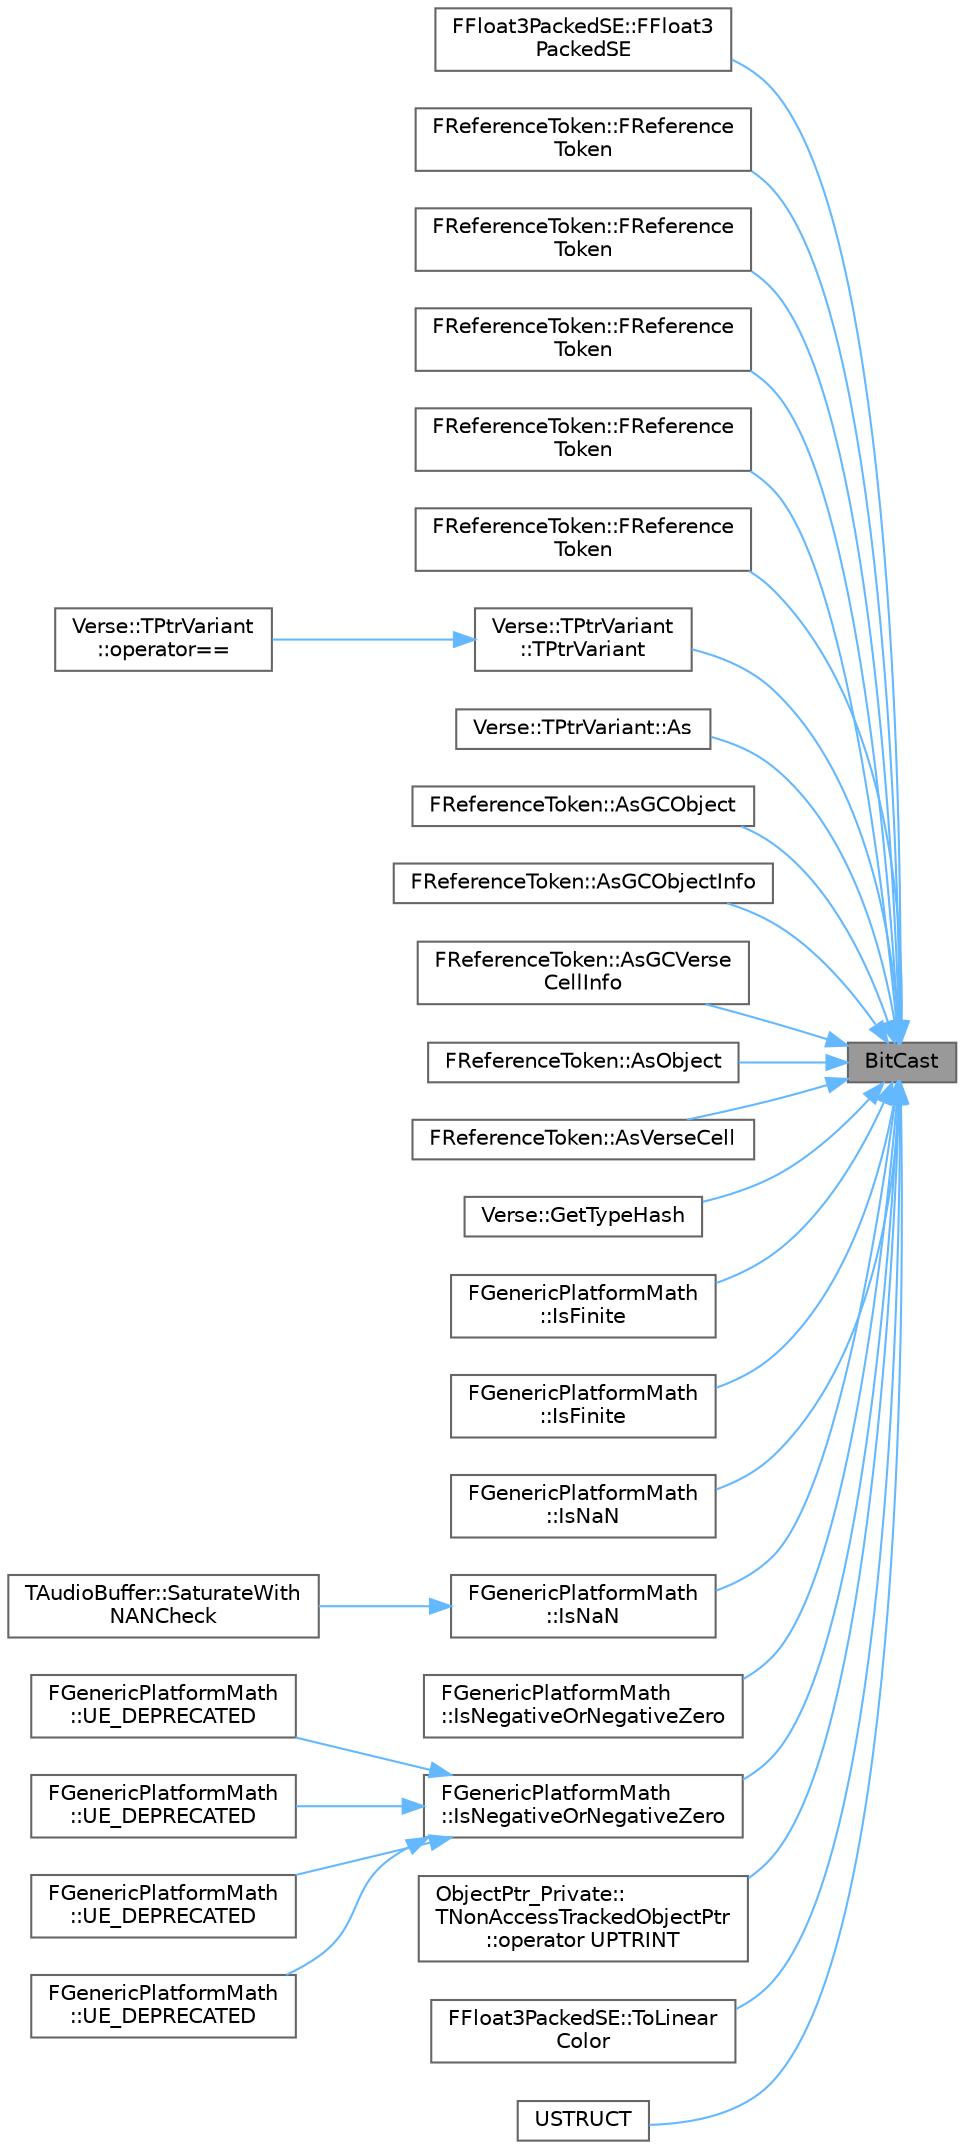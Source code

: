 digraph "BitCast"
{
 // INTERACTIVE_SVG=YES
 // LATEX_PDF_SIZE
  bgcolor="transparent";
  edge [fontname=Helvetica,fontsize=10,labelfontname=Helvetica,labelfontsize=10];
  node [fontname=Helvetica,fontsize=10,shape=box,height=0.2,width=0.4];
  rankdir="RL";
  Node1 [id="Node000001",label="BitCast",height=0.2,width=0.4,color="gray40", fillcolor="grey60", style="filled", fontcolor="black",tooltip=" "];
  Node1 -> Node2 [id="edge1_Node000001_Node000002",dir="back",color="steelblue1",style="solid",tooltip=" "];
  Node2 [id="Node000002",label="FFloat3PackedSE::FFloat3\lPackedSE",height=0.2,width=0.4,color="grey40", fillcolor="white", style="filled",URL="$d4/d72/classFFloat3PackedSE.html#ab96acd7ef080ba8964e8b8a4130ce11b",tooltip=" "];
  Node1 -> Node3 [id="edge2_Node000001_Node000003",dir="back",color="steelblue1",style="solid",tooltip=" "];
  Node3 [id="Node000003",label="FReferenceToken::FReference\lToken",height=0.2,width=0.4,color="grey40", fillcolor="white", style="filled",URL="$de/dbb/structFReferenceToken.html#ae86158d0b12e3d728e47aacb6262dd8f",tooltip=" "];
  Node1 -> Node4 [id="edge3_Node000001_Node000004",dir="back",color="steelblue1",style="solid",tooltip=" "];
  Node4 [id="Node000004",label="FReferenceToken::FReference\lToken",height=0.2,width=0.4,color="grey40", fillcolor="white", style="filled",URL="$de/dbb/structFReferenceToken.html#aa945faea6688bf83bbfccc51b79021b9",tooltip=" "];
  Node1 -> Node5 [id="edge4_Node000001_Node000005",dir="back",color="steelblue1",style="solid",tooltip=" "];
  Node5 [id="Node000005",label="FReferenceToken::FReference\lToken",height=0.2,width=0.4,color="grey40", fillcolor="white", style="filled",URL="$de/dbb/structFReferenceToken.html#a7e3c9ce98954e4334181216d4b11f09e",tooltip=" "];
  Node1 -> Node6 [id="edge5_Node000001_Node000006",dir="back",color="steelblue1",style="solid",tooltip=" "];
  Node6 [id="Node000006",label="FReferenceToken::FReference\lToken",height=0.2,width=0.4,color="grey40", fillcolor="white", style="filled",URL="$de/dbb/structFReferenceToken.html#aafd942c64a8b1b00df94d0d9cb263647",tooltip=" "];
  Node1 -> Node7 [id="edge6_Node000001_Node000007",dir="back",color="steelblue1",style="solid",tooltip=" "];
  Node7 [id="Node000007",label="FReferenceToken::FReference\lToken",height=0.2,width=0.4,color="grey40", fillcolor="white", style="filled",URL="$de/dbb/structFReferenceToken.html#abd631836eb0acd82133a60f641518034",tooltip=" "];
  Node1 -> Node8 [id="edge7_Node000001_Node000008",dir="back",color="steelblue1",style="solid",tooltip=" "];
  Node8 [id="Node000008",label="Verse::TPtrVariant\l::TPtrVariant",height=0.2,width=0.4,color="grey40", fillcolor="white", style="filled",URL="$d8/d30/structVerse_1_1TPtrVariant.html#af0e58c91046e30a3f01f999e8b0ed09d",tooltip=" "];
  Node8 -> Node9 [id="edge8_Node000008_Node000009",dir="back",color="steelblue1",style="solid",tooltip=" "];
  Node9 [id="Node000009",label="Verse::TPtrVariant\l::operator==",height=0.2,width=0.4,color="grey40", fillcolor="white", style="filled",URL="$d8/d30/structVerse_1_1TPtrVariant.html#a6f878174eb264bd4af9634acdb9959ef",tooltip=" "];
  Node1 -> Node10 [id="edge9_Node000001_Node000010",dir="back",color="steelblue1",style="solid",tooltip=" "];
  Node10 [id="Node000010",label="Verse::TPtrVariant::As",height=0.2,width=0.4,color="grey40", fillcolor="white", style="filled",URL="$d8/d30/structVerse_1_1TPtrVariant.html#ada28ac99bdad428cdab3bbd822f089b0",tooltip=" "];
  Node1 -> Node11 [id="edge10_Node000001_Node000011",dir="back",color="steelblue1",style="solid",tooltip=" "];
  Node11 [id="Node000011",label="FReferenceToken::AsGCObject",height=0.2,width=0.4,color="grey40", fillcolor="white", style="filled",URL="$de/dbb/structFReferenceToken.html#a637f14003d2448c7830942080e09750f",tooltip=" "];
  Node1 -> Node12 [id="edge11_Node000001_Node000012",dir="back",color="steelblue1",style="solid",tooltip=" "];
  Node12 [id="Node000012",label="FReferenceToken::AsGCObjectInfo",height=0.2,width=0.4,color="grey40", fillcolor="white", style="filled",URL="$de/dbb/structFReferenceToken.html#a0dd1443e94e4f55a358de9a6948e7ffb",tooltip=" "];
  Node1 -> Node13 [id="edge12_Node000001_Node000013",dir="back",color="steelblue1",style="solid",tooltip=" "];
  Node13 [id="Node000013",label="FReferenceToken::AsGCVerse\lCellInfo",height=0.2,width=0.4,color="grey40", fillcolor="white", style="filled",URL="$de/dbb/structFReferenceToken.html#a386a8f8fce48c37d25c1824918dabb75",tooltip=" "];
  Node1 -> Node14 [id="edge13_Node000001_Node000014",dir="back",color="steelblue1",style="solid",tooltip=" "];
  Node14 [id="Node000014",label="FReferenceToken::AsObject",height=0.2,width=0.4,color="grey40", fillcolor="white", style="filled",URL="$de/dbb/structFReferenceToken.html#a1945c0d2d126da391f3475845ecdb24f",tooltip=" "];
  Node1 -> Node15 [id="edge14_Node000001_Node000015",dir="back",color="steelblue1",style="solid",tooltip=" "];
  Node15 [id="Node000015",label="FReferenceToken::AsVerseCell",height=0.2,width=0.4,color="grey40", fillcolor="white", style="filled",URL="$de/dbb/structFReferenceToken.html#a58421092c68184a0ca66c04538a23b37",tooltip=" "];
  Node1 -> Node16 [id="edge15_Node000001_Node000016",dir="back",color="steelblue1",style="solid",tooltip=" "];
  Node16 [id="Node000016",label="Verse::GetTypeHash",height=0.2,width=0.4,color="grey40", fillcolor="white", style="filled",URL="$d3/d05/namespaceVerse.html#a8403b92df072a7e0b6e4946ef10cc0a4",tooltip=" "];
  Node1 -> Node17 [id="edge16_Node000001_Node000017",dir="back",color="steelblue1",style="solid",tooltip=" "];
  Node17 [id="Node000017",label="FGenericPlatformMath\l::IsFinite",height=0.2,width=0.4,color="grey40", fillcolor="white", style="filled",URL="$dd/d7b/structFGenericPlatformMath.html#ac7ae139da3e1e1808a8cb890b02d2d32",tooltip=" "];
  Node1 -> Node18 [id="edge17_Node000001_Node000018",dir="back",color="steelblue1",style="solid",tooltip=" "];
  Node18 [id="Node000018",label="FGenericPlatformMath\l::IsFinite",height=0.2,width=0.4,color="grey40", fillcolor="white", style="filled",URL="$dd/d7b/structFGenericPlatformMath.html#a8a14555eea3cbab98d809bee2de79a83",tooltip="Return true if value is finite (not NaN and not Infinity)."];
  Node1 -> Node19 [id="edge18_Node000001_Node000019",dir="back",color="steelblue1",style="solid",tooltip=" "];
  Node19 [id="Node000019",label="FGenericPlatformMath\l::IsNaN",height=0.2,width=0.4,color="grey40", fillcolor="white", style="filled",URL="$dd/d7b/structFGenericPlatformMath.html#acbe1af2f8256868d2a3e6eca46f7f630",tooltip=" "];
  Node1 -> Node20 [id="edge19_Node000001_Node000020",dir="back",color="steelblue1",style="solid",tooltip=" "];
  Node20 [id="Node000020",label="FGenericPlatformMath\l::IsNaN",height=0.2,width=0.4,color="grey40", fillcolor="white", style="filled",URL="$dd/d7b/structFGenericPlatformMath.html#a38ae6a8811d84f718eb7361e2e95bb2e",tooltip="Return true if value is NaN (not a number)."];
  Node20 -> Node21 [id="edge20_Node000020_Node000021",dir="back",color="steelblue1",style="solid",tooltip=" "];
  Node21 [id="Node000021",label="TAudioBuffer::SaturateWith\lNANCheck",height=0.2,width=0.4,color="grey40", fillcolor="white", style="filled",URL="$d6/d2f/classTAudioBuffer.html#ace89aa1c403cf0c2b786e2a5db88b505",tooltip=" "];
  Node1 -> Node22 [id="edge21_Node000001_Node000022",dir="back",color="steelblue1",style="solid",tooltip=" "];
  Node22 [id="Node000022",label="FGenericPlatformMath\l::IsNegativeOrNegativeZero",height=0.2,width=0.4,color="grey40", fillcolor="white", style="filled",URL="$dd/d7b/structFGenericPlatformMath.html#a6fb165e37ce0d135fc046b700e21b2b9",tooltip=" "];
  Node1 -> Node23 [id="edge22_Node000001_Node000023",dir="back",color="steelblue1",style="solid",tooltip=" "];
  Node23 [id="Node000023",label="FGenericPlatformMath\l::IsNegativeOrNegativeZero",height=0.2,width=0.4,color="grey40", fillcolor="white", style="filled",URL="$dd/d7b/structFGenericPlatformMath.html#ac4c3cdf2f57d034962135d68622695dc",tooltip=" "];
  Node23 -> Node24 [id="edge23_Node000023_Node000024",dir="back",color="steelblue1",style="solid",tooltip=" "];
  Node24 [id="Node000024",label="FGenericPlatformMath\l::UE_DEPRECATED",height=0.2,width=0.4,color="grey40", fillcolor="white", style="filled",URL="$dd/d7b/structFGenericPlatformMath.html#a58e07cf7621ec81cc6e74c49581e8fce",tooltip=" "];
  Node23 -> Node25 [id="edge24_Node000023_Node000025",dir="back",color="steelblue1",style="solid",tooltip=" "];
  Node25 [id="Node000025",label="FGenericPlatformMath\l::UE_DEPRECATED",height=0.2,width=0.4,color="grey40", fillcolor="white", style="filled",URL="$dd/d7b/structFGenericPlatformMath.html#ab6e5687055c1864473f389255e2abda3",tooltip=" "];
  Node23 -> Node26 [id="edge25_Node000023_Node000026",dir="back",color="steelblue1",style="solid",tooltip=" "];
  Node26 [id="Node000026",label="FGenericPlatformMath\l::UE_DEPRECATED",height=0.2,width=0.4,color="grey40", fillcolor="white", style="filled",URL="$dd/d7b/structFGenericPlatformMath.html#af213d691efa5f3300e7949628870d485",tooltip=" "];
  Node23 -> Node27 [id="edge26_Node000023_Node000027",dir="back",color="steelblue1",style="solid",tooltip=" "];
  Node27 [id="Node000027",label="FGenericPlatformMath\l::UE_DEPRECATED",height=0.2,width=0.4,color="grey40", fillcolor="white", style="filled",URL="$dd/d7b/structFGenericPlatformMath.html#adf9bd0e314ffabbdb1486f8ea9dd0b8b",tooltip=" "];
  Node1 -> Node28 [id="edge27_Node000001_Node000028",dir="back",color="steelblue1",style="solid",tooltip=" "];
  Node28 [id="Node000028",label="ObjectPtr_Private::\lTNonAccessTrackedObjectPtr\l::operator UPTRINT",height=0.2,width=0.4,color="grey40", fillcolor="white", style="filled",URL="$df/d8a/classObjectPtr__Private_1_1TNonAccessTrackedObjectPtr.html#a6440f0dc3fd66ea5a021df7df8704502",tooltip=" "];
  Node1 -> Node29 [id="edge28_Node000001_Node000029",dir="back",color="steelblue1",style="solid",tooltip=" "];
  Node29 [id="Node000029",label="FFloat3PackedSE::ToLinear\lColor",height=0.2,width=0.4,color="grey40", fillcolor="white", style="filled",URL="$d4/d72/classFFloat3PackedSE.html#aff9a48f575e977de2f0d287c326f6ae3",tooltip=" "];
  Node1 -> Node30 [id="edge29_Node000001_Node000030",dir="back",color="steelblue1",style="solid",tooltip=" "];
  Node30 [id="Node000030",label="USTRUCT",height=0.2,width=0.4,color="grey40", fillcolor="white", style="filled",URL="$d1/d2f/GameplayPrediction_8h.html#a8a33c5a50d5cd300ef6d7e3588e19ac0",tooltip="Overview of Gameplay Ability Prediction."];
}
